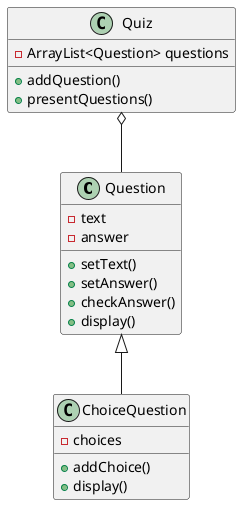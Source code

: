 @startuml
Question <|-- ChoiceQuestion
Quiz o-- Question


class Quiz {
-ArrayList<Question> questions
+addQuestion()
+presentQuestions()

}

class Question{
- text
- answer
+setText()
+setAnswer()
+checkAnswer()
+display()
}

class ChoiceQuestion{
-choices
+addChoice()
+display()
}


@enduml